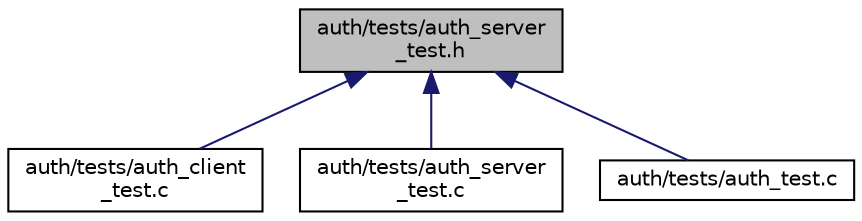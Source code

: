 digraph "auth/tests/auth_server_test.h"
{
  edge [fontname="Helvetica",fontsize="10",labelfontname="Helvetica",labelfontsize="10"];
  node [fontname="Helvetica",fontsize="10",shape=record];
  Node2 [label="auth/tests/auth_server\l_test.h",height=0.2,width=0.4,color="black", fillcolor="grey75", style="filled", fontcolor="black"];
  Node2 -> Node3 [dir="back",color="midnightblue",fontsize="10",style="solid",fontname="Helvetica"];
  Node3 [label="auth/tests/auth_client\l_test.c",height=0.2,width=0.4,color="black", fillcolor="white", style="filled",URL="$auth__client__test_8c.html"];
  Node2 -> Node4 [dir="back",color="midnightblue",fontsize="10",style="solid",fontname="Helvetica"];
  Node4 [label="auth/tests/auth_server\l_test.c",height=0.2,width=0.4,color="black", fillcolor="white", style="filled",URL="$auth__server__test_8c.html"];
  Node2 -> Node5 [dir="back",color="midnightblue",fontsize="10",style="solid",fontname="Helvetica"];
  Node5 [label="auth/tests/auth_test.c",height=0.2,width=0.4,color="black", fillcolor="white", style="filled",URL="$auth__test_8c.html"];
}
